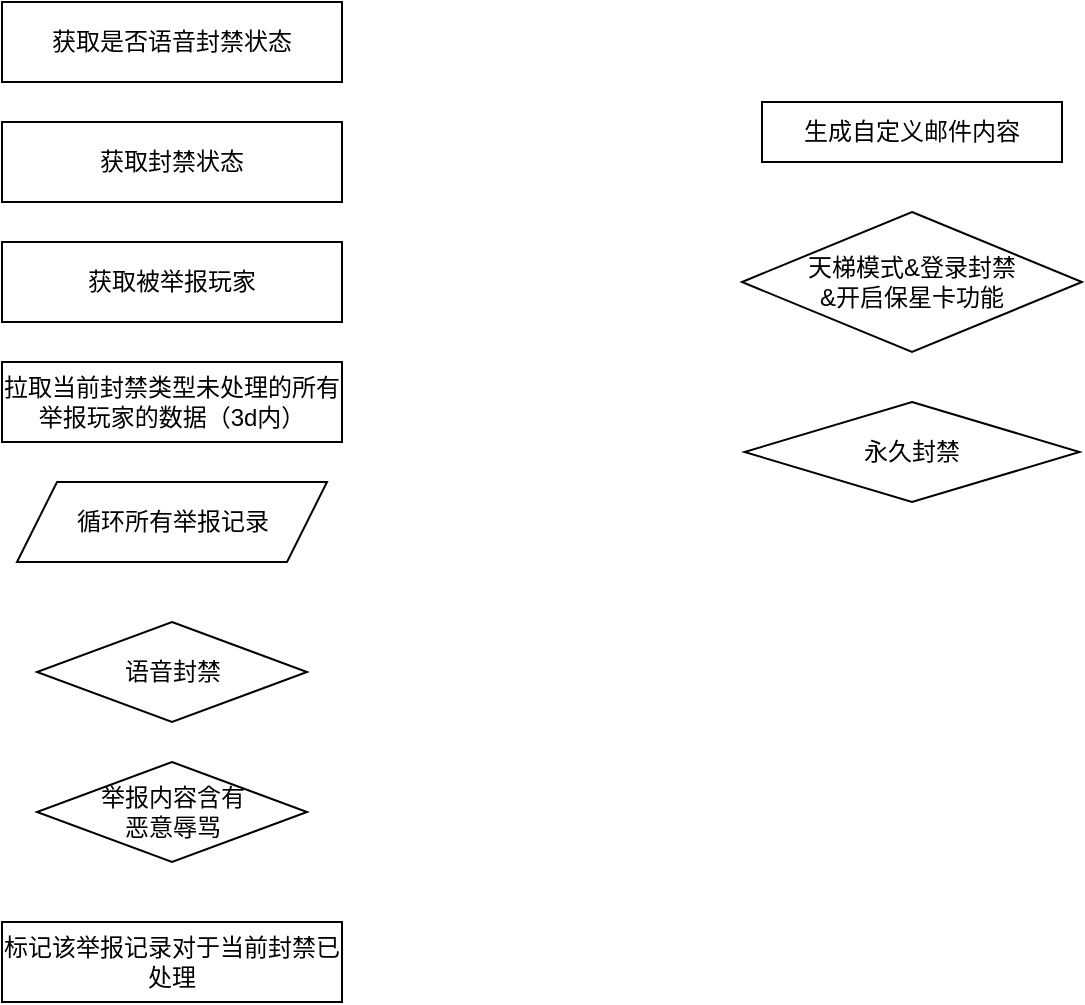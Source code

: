 <mxfile version="24.7.13">
  <diagram name="第 1 页" id="4FSL3MRzxva0yucp-lYa">
    <mxGraphModel dx="1434" dy="746" grid="1" gridSize="10" guides="1" tooltips="1" connect="1" arrows="1" fold="1" page="1" pageScale="1" pageWidth="4681" pageHeight="3300" math="0" shadow="0">
      <root>
        <mxCell id="0" />
        <mxCell id="1" parent="0" />
        <mxCell id="Age2WlZFDnUI9IWk4CiQ-1" value="获取是否语音封禁状态" style="rounded=0;whiteSpace=wrap;html=1;" vertex="1" parent="1">
          <mxGeometry x="260" y="80" width="170" height="40" as="geometry" />
        </mxCell>
        <mxCell id="Age2WlZFDnUI9IWk4CiQ-2" value="获取封禁状态" style="rounded=0;whiteSpace=wrap;html=1;" vertex="1" parent="1">
          <mxGeometry x="260" y="140" width="170" height="40" as="geometry" />
        </mxCell>
        <mxCell id="Age2WlZFDnUI9IWk4CiQ-3" value="获取被举报玩家" style="rounded=0;whiteSpace=wrap;html=1;" vertex="1" parent="1">
          <mxGeometry x="260" y="200" width="170" height="40" as="geometry" />
        </mxCell>
        <mxCell id="Age2WlZFDnUI9IWk4CiQ-4" value="拉取当前封禁类型未处理的所有举报玩家的数据（3d内）" style="rounded=0;whiteSpace=wrap;html=1;" vertex="1" parent="1">
          <mxGeometry x="260" y="260" width="170" height="40" as="geometry" />
        </mxCell>
        <mxCell id="Age2WlZFDnUI9IWk4CiQ-6" value="语音封禁" style="rhombus;whiteSpace=wrap;html=1;" vertex="1" parent="1">
          <mxGeometry x="277.5" y="390" width="135" height="50" as="geometry" />
        </mxCell>
        <mxCell id="Age2WlZFDnUI9IWk4CiQ-8" value="举报内容含有&lt;div&gt;恶意辱骂&lt;/div&gt;" style="rhombus;whiteSpace=wrap;html=1;" vertex="1" parent="1">
          <mxGeometry x="277.5" y="460" width="135" height="50" as="geometry" />
        </mxCell>
        <mxCell id="Age2WlZFDnUI9IWk4CiQ-9" value="循环所有举报记录" style="shape=parallelogram;perimeter=parallelogramPerimeter;whiteSpace=wrap;html=1;fixedSize=1;" vertex="1" parent="1">
          <mxGeometry x="267.5" y="320" width="155" height="40" as="geometry" />
        </mxCell>
        <mxCell id="Age2WlZFDnUI9IWk4CiQ-10" value="标记该举报记录对于当前封禁已处理" style="whiteSpace=wrap;html=1;" vertex="1" parent="1">
          <mxGeometry x="260" y="540" width="170" height="40" as="geometry" />
        </mxCell>
        <mxCell id="Age2WlZFDnUI9IWk4CiQ-11" value="生成自定义邮件内容" style="rounded=0;whiteSpace=wrap;html=1;" vertex="1" parent="1">
          <mxGeometry x="640" y="130" width="150" height="30" as="geometry" />
        </mxCell>
        <mxCell id="Age2WlZFDnUI9IWk4CiQ-12" value="天梯模式&amp;amp;登录封禁&lt;div&gt;&amp;amp;开启保星卡功能&lt;/div&gt;" style="rhombus;whiteSpace=wrap;html=1;" vertex="1" parent="1">
          <mxGeometry x="630" y="185" width="170" height="70" as="geometry" />
        </mxCell>
        <mxCell id="Age2WlZFDnUI9IWk4CiQ-13" value="永久封禁" style="rhombus;whiteSpace=wrap;html=1;" vertex="1" parent="1">
          <mxGeometry x="631.25" y="280" width="167.5" height="50" as="geometry" />
        </mxCell>
      </root>
    </mxGraphModel>
  </diagram>
</mxfile>
